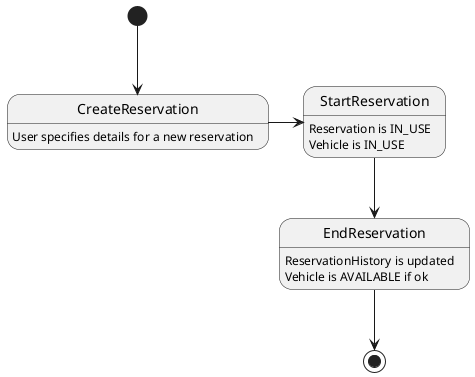 @startuml

[*] --> CreateReservation
CreateReservation : User specifies details for a new reservation
CreateReservation -> StartReservation

StartReservation --> EndReservation
StartReservation : Reservation is IN_USE
StartReservation : Vehicle is IN_USE

EndReservation --> [*]
EndReservation : ReservationHistory is updated
EndReservation : Vehicle is AVAILABLE if ok

@enduml
